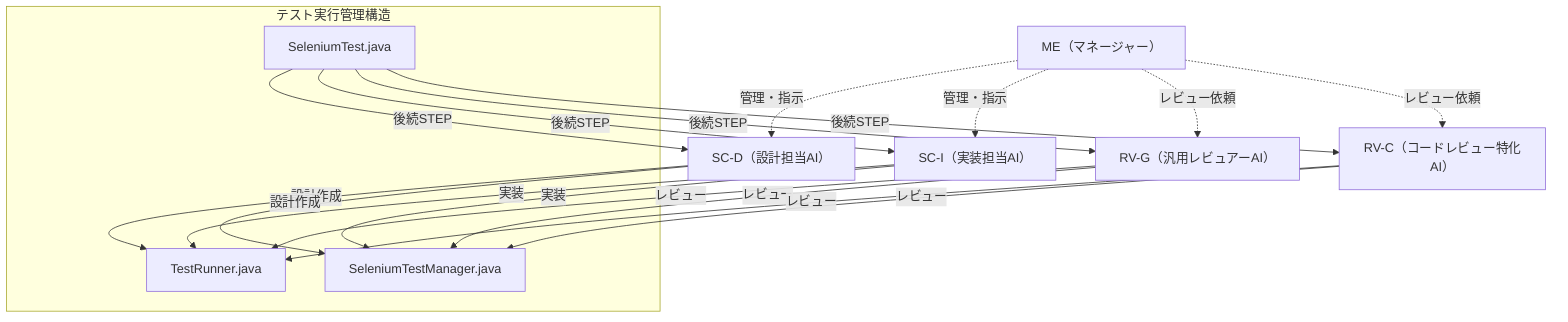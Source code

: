 graph TD
    ME[ME（マネージャー）]
    SC_D[SC-D（設計担当AI）]
    SC_I[SC-I（実装担当AI）]
    RV_G[RV-G（汎用レビュアーAI）]
    RV_C[RV-C（コードレビュー特化AI）]

    subgraph テスト実行管理構造
        TR[TestRunner.java]
        STM[SeleniumTestManager.java]
        ST[SeleniumTest.java]
    end

    ME -.管理・指示.-> SC_D
    ME -.管理・指示.-> SC_I
    ME -.レビュー依頼.-> RV_G
    ME -.レビュー依頼.-> RV_C

    SC_D -->|設計作成| TR
    SC_D -->|設計作成| STM

    SC_I -->|実装| TR
    SC_I -->|実装| STM

    RV_G -->|レビュー| TR
    RV_G -->|レビュー| STM

    RV_C -->|レビュー| TR
    RV_C -->|レビュー| STM

    ST -->|後続STEP| SC_D
    ST -->|後続STEP| SC_I
    ST -->|後続STEP| RV_G
    ST -->|後続STEP| RV_C